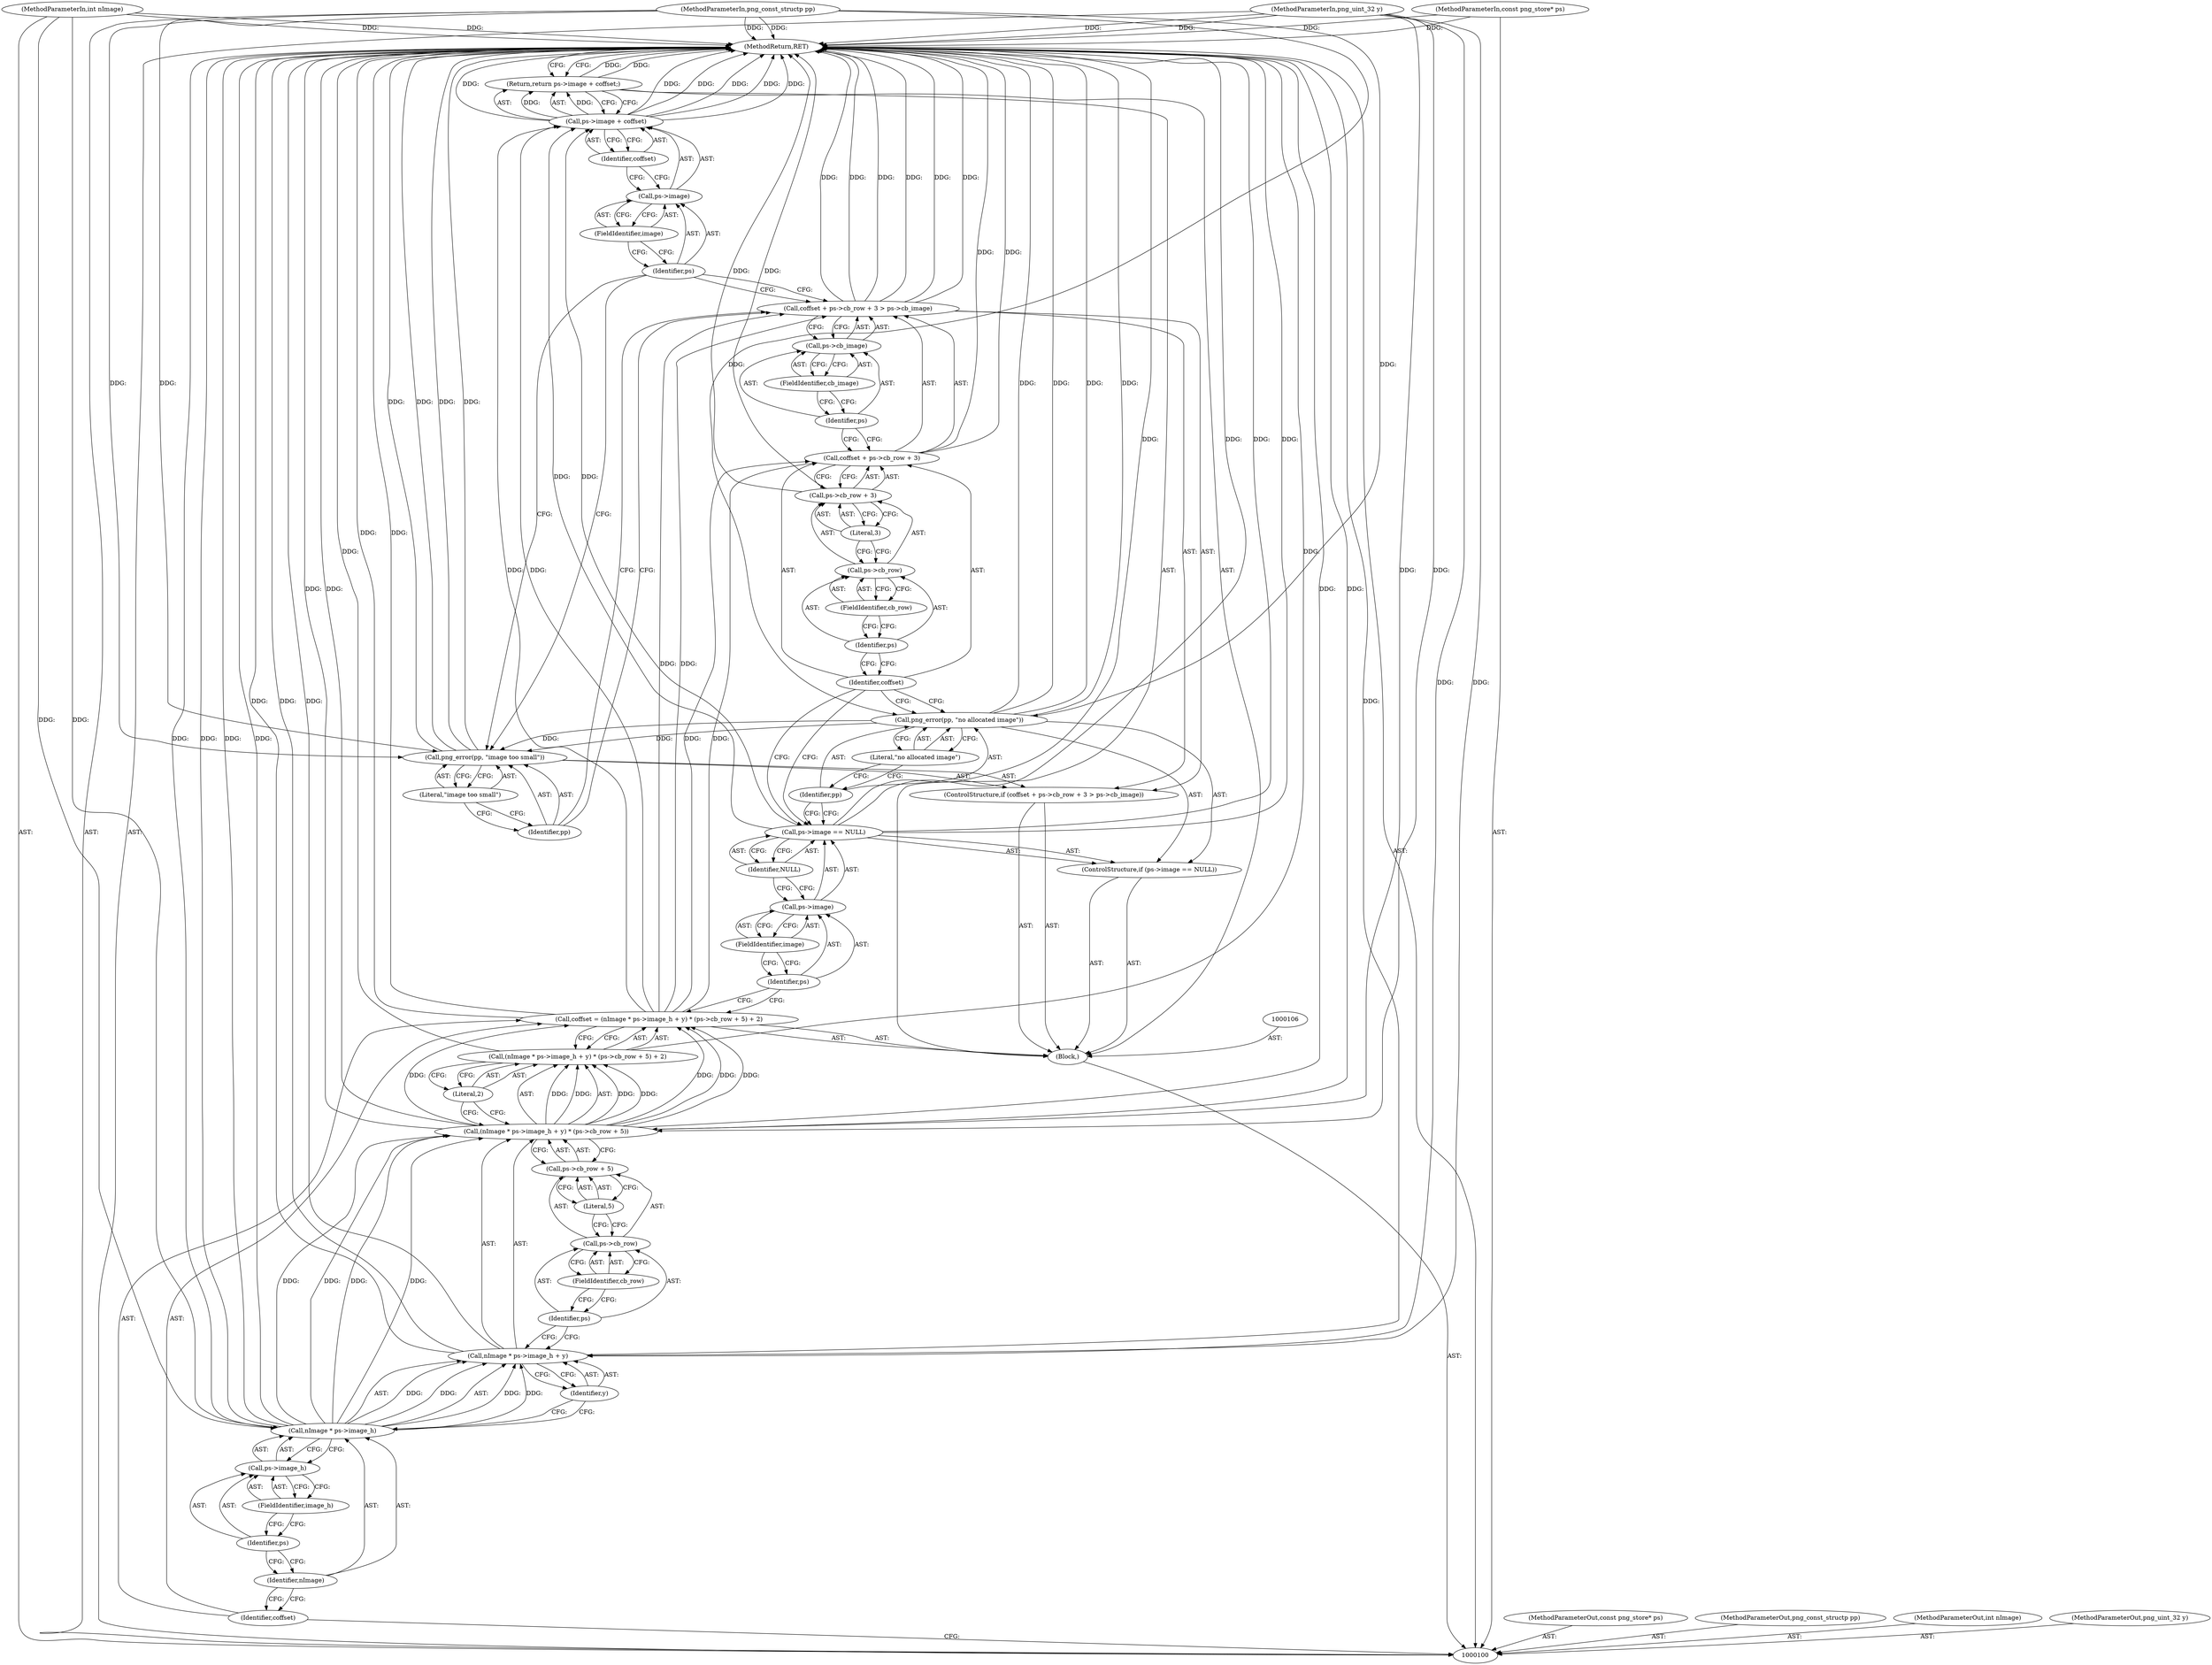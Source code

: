 digraph "0_Android_9d4853418ab2f754c2b63e091c29c5529b8b86ca_139" {
"1000133" [label="(ControlStructure,if (coffset + ps->cb_row + 3 > ps->cb_image))"];
"1000137" [label="(Call,ps->cb_row + 3)"];
"1000138" [label="(Call,ps->cb_row)"];
"1000139" [label="(Identifier,ps)"];
"1000140" [label="(FieldIdentifier,cb_row)"];
"1000141" [label="(Literal,3)"];
"1000142" [label="(Call,ps->cb_image)"];
"1000143" [label="(Identifier,ps)"];
"1000144" [label="(FieldIdentifier,cb_image)"];
"1000134" [label="(Call,coffset + ps->cb_row + 3 > ps->cb_image)"];
"1000135" [label="(Call,coffset + ps->cb_row + 3)"];
"1000136" [label="(Identifier,coffset)"];
"1000146" [label="(Identifier,pp)"];
"1000147" [label="(Literal,\"image too small\")"];
"1000145" [label="(Call,png_error(pp, \"image too small\"))"];
"1000148" [label="(Return,return ps->image + coffset;)"];
"1000152" [label="(FieldIdentifier,image)"];
"1000153" [label="(Identifier,coffset)"];
"1000149" [label="(Call,ps->image + coffset)"];
"1000150" [label="(Call,ps->image)"];
"1000151" [label="(Identifier,ps)"];
"1000154" [label="(MethodReturn,RET)"];
"1000101" [label="(MethodParameterIn,const png_store* ps)"];
"1000199" [label="(MethodParameterOut,const png_store* ps)"];
"1000102" [label="(MethodParameterIn,png_const_structp pp)"];
"1000200" [label="(MethodParameterOut,png_const_structp pp)"];
"1000103" [label="(MethodParameterIn,int nImage)"];
"1000201" [label="(MethodParameterOut,int nImage)"];
"1000104" [label="(MethodParameterIn,png_uint_32 y)"];
"1000202" [label="(MethodParameterOut,png_uint_32 y)"];
"1000105" [label="(Block,)"];
"1000107" [label="(Call,coffset = (nImage * ps->image_h + y) * (ps->cb_row + 5) + 2)"];
"1000108" [label="(Identifier,coffset)"];
"1000109" [label="(Call,(nImage * ps->image_h + y) * (ps->cb_row + 5) + 2)"];
"1000110" [label="(Call,(nImage * ps->image_h + y) * (ps->cb_row + 5))"];
"1000111" [label="(Call,nImage * ps->image_h + y)"];
"1000112" [label="(Call,nImage * ps->image_h)"];
"1000113" [label="(Identifier,nImage)"];
"1000114" [label="(Call,ps->image_h)"];
"1000115" [label="(Identifier,ps)"];
"1000116" [label="(FieldIdentifier,image_h)"];
"1000117" [label="(Identifier,y)"];
"1000118" [label="(Call,ps->cb_row + 5)"];
"1000119" [label="(Call,ps->cb_row)"];
"1000120" [label="(Identifier,ps)"];
"1000121" [label="(FieldIdentifier,cb_row)"];
"1000122" [label="(Literal,5)"];
"1000123" [label="(Literal,2)"];
"1000124" [label="(ControlStructure,if (ps->image == NULL))"];
"1000129" [label="(Identifier,NULL)"];
"1000125" [label="(Call,ps->image == NULL)"];
"1000126" [label="(Call,ps->image)"];
"1000127" [label="(Identifier,ps)"];
"1000128" [label="(FieldIdentifier,image)"];
"1000131" [label="(Identifier,pp)"];
"1000132" [label="(Literal,\"no allocated image\")"];
"1000130" [label="(Call,png_error(pp, \"no allocated image\"))"];
"1000133" -> "1000105"  [label="AST: "];
"1000134" -> "1000133"  [label="AST: "];
"1000145" -> "1000133"  [label="AST: "];
"1000137" -> "1000135"  [label="AST: "];
"1000137" -> "1000141"  [label="CFG: "];
"1000138" -> "1000137"  [label="AST: "];
"1000141" -> "1000137"  [label="AST: "];
"1000135" -> "1000137"  [label="CFG: "];
"1000137" -> "1000154"  [label="DDG: "];
"1000138" -> "1000137"  [label="AST: "];
"1000138" -> "1000140"  [label="CFG: "];
"1000139" -> "1000138"  [label="AST: "];
"1000140" -> "1000138"  [label="AST: "];
"1000141" -> "1000138"  [label="CFG: "];
"1000139" -> "1000138"  [label="AST: "];
"1000139" -> "1000136"  [label="CFG: "];
"1000140" -> "1000139"  [label="CFG: "];
"1000140" -> "1000138"  [label="AST: "];
"1000140" -> "1000139"  [label="CFG: "];
"1000138" -> "1000140"  [label="CFG: "];
"1000141" -> "1000137"  [label="AST: "];
"1000141" -> "1000138"  [label="CFG: "];
"1000137" -> "1000141"  [label="CFG: "];
"1000142" -> "1000134"  [label="AST: "];
"1000142" -> "1000144"  [label="CFG: "];
"1000143" -> "1000142"  [label="AST: "];
"1000144" -> "1000142"  [label="AST: "];
"1000134" -> "1000142"  [label="CFG: "];
"1000143" -> "1000142"  [label="AST: "];
"1000143" -> "1000135"  [label="CFG: "];
"1000144" -> "1000143"  [label="CFG: "];
"1000144" -> "1000142"  [label="AST: "];
"1000144" -> "1000143"  [label="CFG: "];
"1000142" -> "1000144"  [label="CFG: "];
"1000134" -> "1000133"  [label="AST: "];
"1000134" -> "1000142"  [label="CFG: "];
"1000135" -> "1000134"  [label="AST: "];
"1000142" -> "1000134"  [label="AST: "];
"1000146" -> "1000134"  [label="CFG: "];
"1000151" -> "1000134"  [label="CFG: "];
"1000134" -> "1000154"  [label="DDG: "];
"1000134" -> "1000154"  [label="DDG: "];
"1000134" -> "1000154"  [label="DDG: "];
"1000107" -> "1000134"  [label="DDG: "];
"1000135" -> "1000134"  [label="AST: "];
"1000135" -> "1000137"  [label="CFG: "];
"1000136" -> "1000135"  [label="AST: "];
"1000137" -> "1000135"  [label="AST: "];
"1000143" -> "1000135"  [label="CFG: "];
"1000135" -> "1000154"  [label="DDG: "];
"1000107" -> "1000135"  [label="DDG: "];
"1000136" -> "1000135"  [label="AST: "];
"1000136" -> "1000130"  [label="CFG: "];
"1000136" -> "1000125"  [label="CFG: "];
"1000139" -> "1000136"  [label="CFG: "];
"1000146" -> "1000145"  [label="AST: "];
"1000146" -> "1000134"  [label="CFG: "];
"1000147" -> "1000146"  [label="CFG: "];
"1000147" -> "1000145"  [label="AST: "];
"1000147" -> "1000146"  [label="CFG: "];
"1000145" -> "1000147"  [label="CFG: "];
"1000145" -> "1000133"  [label="AST: "];
"1000145" -> "1000147"  [label="CFG: "];
"1000146" -> "1000145"  [label="AST: "];
"1000147" -> "1000145"  [label="AST: "];
"1000151" -> "1000145"  [label="CFG: "];
"1000145" -> "1000154"  [label="DDG: "];
"1000145" -> "1000154"  [label="DDG: "];
"1000130" -> "1000145"  [label="DDG: "];
"1000102" -> "1000145"  [label="DDG: "];
"1000148" -> "1000105"  [label="AST: "];
"1000148" -> "1000149"  [label="CFG: "];
"1000149" -> "1000148"  [label="AST: "];
"1000154" -> "1000148"  [label="CFG: "];
"1000148" -> "1000154"  [label="DDG: "];
"1000149" -> "1000148"  [label="DDG: "];
"1000152" -> "1000150"  [label="AST: "];
"1000152" -> "1000151"  [label="CFG: "];
"1000150" -> "1000152"  [label="CFG: "];
"1000153" -> "1000149"  [label="AST: "];
"1000153" -> "1000150"  [label="CFG: "];
"1000149" -> "1000153"  [label="CFG: "];
"1000149" -> "1000148"  [label="AST: "];
"1000149" -> "1000153"  [label="CFG: "];
"1000150" -> "1000149"  [label="AST: "];
"1000153" -> "1000149"  [label="AST: "];
"1000148" -> "1000149"  [label="CFG: "];
"1000149" -> "1000154"  [label="DDG: "];
"1000149" -> "1000154"  [label="DDG: "];
"1000149" -> "1000154"  [label="DDG: "];
"1000149" -> "1000148"  [label="DDG: "];
"1000125" -> "1000149"  [label="DDG: "];
"1000107" -> "1000149"  [label="DDG: "];
"1000150" -> "1000149"  [label="AST: "];
"1000150" -> "1000152"  [label="CFG: "];
"1000151" -> "1000150"  [label="AST: "];
"1000152" -> "1000150"  [label="AST: "];
"1000153" -> "1000150"  [label="CFG: "];
"1000151" -> "1000150"  [label="AST: "];
"1000151" -> "1000145"  [label="CFG: "];
"1000151" -> "1000134"  [label="CFG: "];
"1000152" -> "1000151"  [label="CFG: "];
"1000154" -> "1000100"  [label="AST: "];
"1000154" -> "1000148"  [label="CFG: "];
"1000148" -> "1000154"  [label="DDG: "];
"1000111" -> "1000154"  [label="DDG: "];
"1000111" -> "1000154"  [label="DDG: "];
"1000130" -> "1000154"  [label="DDG: "];
"1000130" -> "1000154"  [label="DDG: "];
"1000134" -> "1000154"  [label="DDG: "];
"1000134" -> "1000154"  [label="DDG: "];
"1000134" -> "1000154"  [label="DDG: "];
"1000125" -> "1000154"  [label="DDG: "];
"1000125" -> "1000154"  [label="DDG: "];
"1000104" -> "1000154"  [label="DDG: "];
"1000112" -> "1000154"  [label="DDG: "];
"1000112" -> "1000154"  [label="DDG: "];
"1000149" -> "1000154"  [label="DDG: "];
"1000149" -> "1000154"  [label="DDG: "];
"1000149" -> "1000154"  [label="DDG: "];
"1000110" -> "1000154"  [label="DDG: "];
"1000110" -> "1000154"  [label="DDG: "];
"1000145" -> "1000154"  [label="DDG: "];
"1000145" -> "1000154"  [label="DDG: "];
"1000137" -> "1000154"  [label="DDG: "];
"1000103" -> "1000154"  [label="DDG: "];
"1000102" -> "1000154"  [label="DDG: "];
"1000101" -> "1000154"  [label="DDG: "];
"1000109" -> "1000154"  [label="DDG: "];
"1000135" -> "1000154"  [label="DDG: "];
"1000107" -> "1000154"  [label="DDG: "];
"1000101" -> "1000100"  [label="AST: "];
"1000101" -> "1000154"  [label="DDG: "];
"1000199" -> "1000100"  [label="AST: "];
"1000102" -> "1000100"  [label="AST: "];
"1000102" -> "1000154"  [label="DDG: "];
"1000102" -> "1000130"  [label="DDG: "];
"1000102" -> "1000145"  [label="DDG: "];
"1000200" -> "1000100"  [label="AST: "];
"1000103" -> "1000100"  [label="AST: "];
"1000103" -> "1000154"  [label="DDG: "];
"1000103" -> "1000112"  [label="DDG: "];
"1000201" -> "1000100"  [label="AST: "];
"1000104" -> "1000100"  [label="AST: "];
"1000104" -> "1000154"  [label="DDG: "];
"1000104" -> "1000110"  [label="DDG: "];
"1000104" -> "1000111"  [label="DDG: "];
"1000202" -> "1000100"  [label="AST: "];
"1000105" -> "1000100"  [label="AST: "];
"1000106" -> "1000105"  [label="AST: "];
"1000107" -> "1000105"  [label="AST: "];
"1000124" -> "1000105"  [label="AST: "];
"1000133" -> "1000105"  [label="AST: "];
"1000148" -> "1000105"  [label="AST: "];
"1000107" -> "1000105"  [label="AST: "];
"1000107" -> "1000109"  [label="CFG: "];
"1000108" -> "1000107"  [label="AST: "];
"1000109" -> "1000107"  [label="AST: "];
"1000127" -> "1000107"  [label="CFG: "];
"1000107" -> "1000154"  [label="DDG: "];
"1000110" -> "1000107"  [label="DDG: "];
"1000110" -> "1000107"  [label="DDG: "];
"1000107" -> "1000134"  [label="DDG: "];
"1000107" -> "1000135"  [label="DDG: "];
"1000107" -> "1000149"  [label="DDG: "];
"1000108" -> "1000107"  [label="AST: "];
"1000108" -> "1000100"  [label="CFG: "];
"1000113" -> "1000108"  [label="CFG: "];
"1000109" -> "1000107"  [label="AST: "];
"1000109" -> "1000123"  [label="CFG: "];
"1000110" -> "1000109"  [label="AST: "];
"1000123" -> "1000109"  [label="AST: "];
"1000107" -> "1000109"  [label="CFG: "];
"1000109" -> "1000154"  [label="DDG: "];
"1000110" -> "1000109"  [label="DDG: "];
"1000110" -> "1000109"  [label="DDG: "];
"1000110" -> "1000109"  [label="AST: "];
"1000110" -> "1000118"  [label="CFG: "];
"1000111" -> "1000110"  [label="AST: "];
"1000118" -> "1000110"  [label="AST: "];
"1000123" -> "1000110"  [label="CFG: "];
"1000110" -> "1000154"  [label="DDG: "];
"1000110" -> "1000154"  [label="DDG: "];
"1000110" -> "1000107"  [label="DDG: "];
"1000110" -> "1000107"  [label="DDG: "];
"1000110" -> "1000109"  [label="DDG: "];
"1000110" -> "1000109"  [label="DDG: "];
"1000112" -> "1000110"  [label="DDG: "];
"1000112" -> "1000110"  [label="DDG: "];
"1000104" -> "1000110"  [label="DDG: "];
"1000111" -> "1000110"  [label="AST: "];
"1000111" -> "1000117"  [label="CFG: "];
"1000112" -> "1000111"  [label="AST: "];
"1000117" -> "1000111"  [label="AST: "];
"1000120" -> "1000111"  [label="CFG: "];
"1000111" -> "1000154"  [label="DDG: "];
"1000111" -> "1000154"  [label="DDG: "];
"1000112" -> "1000111"  [label="DDG: "];
"1000112" -> "1000111"  [label="DDG: "];
"1000104" -> "1000111"  [label="DDG: "];
"1000112" -> "1000111"  [label="AST: "];
"1000112" -> "1000114"  [label="CFG: "];
"1000113" -> "1000112"  [label="AST: "];
"1000114" -> "1000112"  [label="AST: "];
"1000117" -> "1000112"  [label="CFG: "];
"1000112" -> "1000154"  [label="DDG: "];
"1000112" -> "1000154"  [label="DDG: "];
"1000112" -> "1000110"  [label="DDG: "];
"1000112" -> "1000110"  [label="DDG: "];
"1000112" -> "1000111"  [label="DDG: "];
"1000112" -> "1000111"  [label="DDG: "];
"1000103" -> "1000112"  [label="DDG: "];
"1000113" -> "1000112"  [label="AST: "];
"1000113" -> "1000108"  [label="CFG: "];
"1000115" -> "1000113"  [label="CFG: "];
"1000114" -> "1000112"  [label="AST: "];
"1000114" -> "1000116"  [label="CFG: "];
"1000115" -> "1000114"  [label="AST: "];
"1000116" -> "1000114"  [label="AST: "];
"1000112" -> "1000114"  [label="CFG: "];
"1000115" -> "1000114"  [label="AST: "];
"1000115" -> "1000113"  [label="CFG: "];
"1000116" -> "1000115"  [label="CFG: "];
"1000116" -> "1000114"  [label="AST: "];
"1000116" -> "1000115"  [label="CFG: "];
"1000114" -> "1000116"  [label="CFG: "];
"1000117" -> "1000111"  [label="AST: "];
"1000117" -> "1000112"  [label="CFG: "];
"1000111" -> "1000117"  [label="CFG: "];
"1000118" -> "1000110"  [label="AST: "];
"1000118" -> "1000122"  [label="CFG: "];
"1000119" -> "1000118"  [label="AST: "];
"1000122" -> "1000118"  [label="AST: "];
"1000110" -> "1000118"  [label="CFG: "];
"1000119" -> "1000118"  [label="AST: "];
"1000119" -> "1000121"  [label="CFG: "];
"1000120" -> "1000119"  [label="AST: "];
"1000121" -> "1000119"  [label="AST: "];
"1000122" -> "1000119"  [label="CFG: "];
"1000120" -> "1000119"  [label="AST: "];
"1000120" -> "1000111"  [label="CFG: "];
"1000121" -> "1000120"  [label="CFG: "];
"1000121" -> "1000119"  [label="AST: "];
"1000121" -> "1000120"  [label="CFG: "];
"1000119" -> "1000121"  [label="CFG: "];
"1000122" -> "1000118"  [label="AST: "];
"1000122" -> "1000119"  [label="CFG: "];
"1000118" -> "1000122"  [label="CFG: "];
"1000123" -> "1000109"  [label="AST: "];
"1000123" -> "1000110"  [label="CFG: "];
"1000109" -> "1000123"  [label="CFG: "];
"1000124" -> "1000105"  [label="AST: "];
"1000125" -> "1000124"  [label="AST: "];
"1000130" -> "1000124"  [label="AST: "];
"1000129" -> "1000125"  [label="AST: "];
"1000129" -> "1000126"  [label="CFG: "];
"1000125" -> "1000129"  [label="CFG: "];
"1000125" -> "1000124"  [label="AST: "];
"1000125" -> "1000129"  [label="CFG: "];
"1000126" -> "1000125"  [label="AST: "];
"1000129" -> "1000125"  [label="AST: "];
"1000131" -> "1000125"  [label="CFG: "];
"1000136" -> "1000125"  [label="CFG: "];
"1000125" -> "1000154"  [label="DDG: "];
"1000125" -> "1000154"  [label="DDG: "];
"1000125" -> "1000149"  [label="DDG: "];
"1000126" -> "1000125"  [label="AST: "];
"1000126" -> "1000128"  [label="CFG: "];
"1000127" -> "1000126"  [label="AST: "];
"1000128" -> "1000126"  [label="AST: "];
"1000129" -> "1000126"  [label="CFG: "];
"1000127" -> "1000126"  [label="AST: "];
"1000127" -> "1000107"  [label="CFG: "];
"1000128" -> "1000127"  [label="CFG: "];
"1000128" -> "1000126"  [label="AST: "];
"1000128" -> "1000127"  [label="CFG: "];
"1000126" -> "1000128"  [label="CFG: "];
"1000131" -> "1000130"  [label="AST: "];
"1000131" -> "1000125"  [label="CFG: "];
"1000132" -> "1000131"  [label="CFG: "];
"1000132" -> "1000130"  [label="AST: "];
"1000132" -> "1000131"  [label="CFG: "];
"1000130" -> "1000132"  [label="CFG: "];
"1000130" -> "1000124"  [label="AST: "];
"1000130" -> "1000132"  [label="CFG: "];
"1000131" -> "1000130"  [label="AST: "];
"1000132" -> "1000130"  [label="AST: "];
"1000136" -> "1000130"  [label="CFG: "];
"1000130" -> "1000154"  [label="DDG: "];
"1000130" -> "1000154"  [label="DDG: "];
"1000102" -> "1000130"  [label="DDG: "];
"1000130" -> "1000145"  [label="DDG: "];
}

